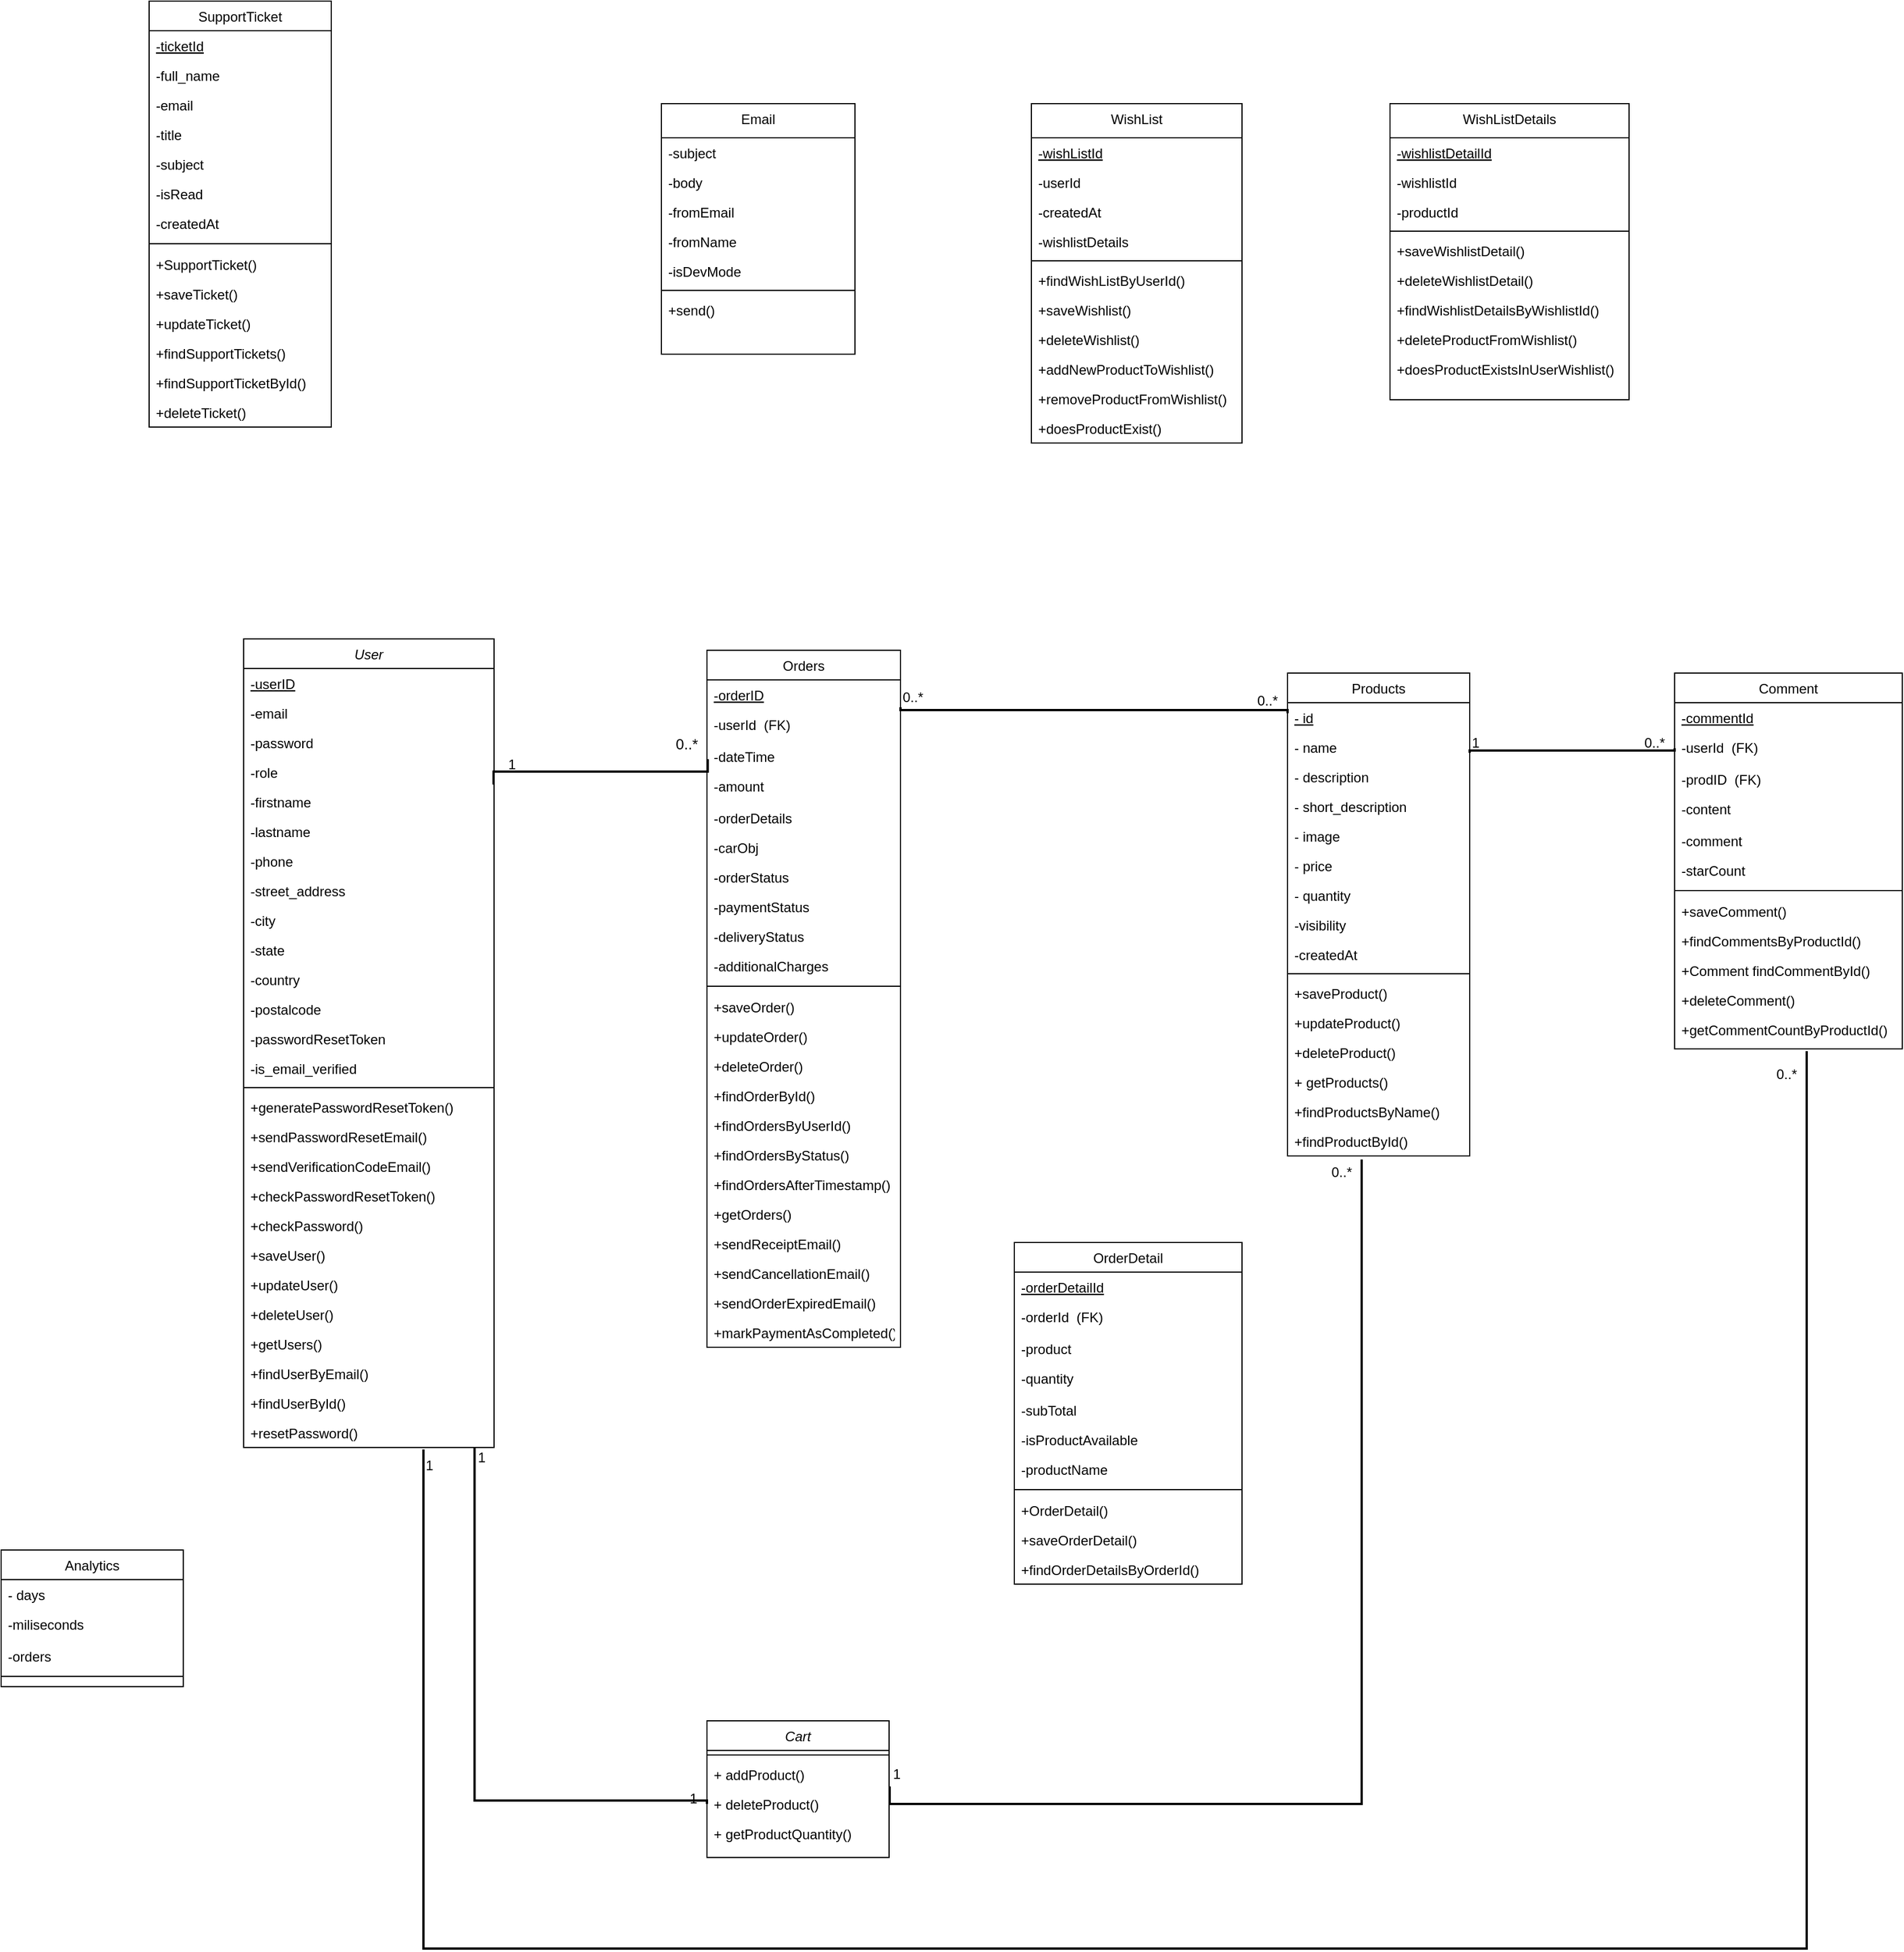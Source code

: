 <mxfile version="22.1.2" type="device">
  <diagram id="C5RBs43oDa-KdzZeNtuy" name="Page-1">
    <mxGraphModel dx="1397" dy="1994" grid="1" gridSize="10" guides="1" tooltips="1" connect="1" arrows="1" fold="1" page="1" pageScale="1" pageWidth="827" pageHeight="1169" math="0" shadow="0">
      <root>
        <mxCell id="WIyWlLk6GJQsqaUBKTNV-0" />
        <mxCell id="WIyWlLk6GJQsqaUBKTNV-1" parent="WIyWlLk6GJQsqaUBKTNV-0" />
        <mxCell id="zkfFHV4jXpPFQw0GAbJ--13" value="Email" style="swimlane;fontStyle=0;align=center;verticalAlign=top;childLayout=stackLayout;horizontal=1;startSize=30;horizontalStack=0;resizeParent=1;resizeLast=0;collapsible=1;marginBottom=0;rounded=0;shadow=0;strokeWidth=1;" parent="WIyWlLk6GJQsqaUBKTNV-1" vertex="1">
          <mxGeometry x="670" y="-430" width="170" height="220" as="geometry">
            <mxRectangle x="330" y="360" width="170" height="26" as="alternateBounds" />
          </mxGeometry>
        </mxCell>
        <mxCell id="aXXC_dDuj-1sAmfPROWl-3" value="-subject" style="text;align=left;verticalAlign=top;spacingLeft=4;spacingRight=4;overflow=hidden;rotatable=0;points=[[0,0.5],[1,0.5]];portConstraint=eastwest;" parent="zkfFHV4jXpPFQw0GAbJ--13" vertex="1">
          <mxGeometry y="30" width="170" height="26" as="geometry" />
        </mxCell>
        <mxCell id="aXXC_dDuj-1sAmfPROWl-5" value="-body" style="text;align=left;verticalAlign=top;spacingLeft=4;spacingRight=4;overflow=hidden;rotatable=0;points=[[0,0.5],[1,0.5]];portConstraint=eastwest;" parent="zkfFHV4jXpPFQw0GAbJ--13" vertex="1">
          <mxGeometry y="56" width="170" height="26" as="geometry" />
        </mxCell>
        <mxCell id="aXXC_dDuj-1sAmfPROWl-4" value="-fromEmail" style="text;align=left;verticalAlign=top;spacingLeft=4;spacingRight=4;overflow=hidden;rotatable=0;points=[[0,0.5],[1,0.5]];portConstraint=eastwest;" parent="zkfFHV4jXpPFQw0GAbJ--13" vertex="1">
          <mxGeometry y="82" width="170" height="26" as="geometry" />
        </mxCell>
        <mxCell id="aXXC_dDuj-1sAmfPROWl-7" value="-fromName" style="text;align=left;verticalAlign=top;spacingLeft=4;spacingRight=4;overflow=hidden;rotatable=0;points=[[0,0.5],[1,0.5]];portConstraint=eastwest;" parent="zkfFHV4jXpPFQw0GAbJ--13" vertex="1">
          <mxGeometry y="108" width="170" height="26" as="geometry" />
        </mxCell>
        <mxCell id="aXXC_dDuj-1sAmfPROWl-8" value="-isDevMode" style="text;align=left;verticalAlign=top;spacingLeft=4;spacingRight=4;overflow=hidden;rotatable=0;points=[[0,0.5],[1,0.5]];portConstraint=eastwest;" parent="zkfFHV4jXpPFQw0GAbJ--13" vertex="1">
          <mxGeometry y="134" width="170" height="26" as="geometry" />
        </mxCell>
        <mxCell id="lu3SVSV1UFHKxDDic-iY-1" value="" style="line;html=1;strokeWidth=1;align=left;verticalAlign=middle;spacingTop=-1;spacingLeft=3;spacingRight=3;rotatable=0;labelPosition=right;points=[];portConstraint=eastwest;" parent="zkfFHV4jXpPFQw0GAbJ--13" vertex="1">
          <mxGeometry y="160" width="170" height="8" as="geometry" />
        </mxCell>
        <mxCell id="9Lxkl-VWcfyd7k-hYLLQ-16" value="+send()" style="text;align=left;verticalAlign=top;spacingLeft=4;spacingRight=4;overflow=hidden;rotatable=0;points=[[0,0.5],[1,0.5]];portConstraint=eastwest;" parent="zkfFHV4jXpPFQw0GAbJ--13" vertex="1">
          <mxGeometry y="168" width="170" height="26" as="geometry" />
        </mxCell>
        <mxCell id="zkfFHV4jXpPFQw0GAbJ--17" value="Products" style="swimlane;fontStyle=0;align=center;verticalAlign=top;childLayout=stackLayout;horizontal=1;startSize=26;horizontalStack=0;resizeParent=1;resizeLast=0;collapsible=1;marginBottom=0;rounded=0;shadow=0;strokeWidth=1;" parent="WIyWlLk6GJQsqaUBKTNV-1" vertex="1">
          <mxGeometry x="1220" y="70" width="160" height="424" as="geometry">
            <mxRectangle x="550" y="140" width="160" height="26" as="alternateBounds" />
          </mxGeometry>
        </mxCell>
        <mxCell id="zkfFHV4jXpPFQw0GAbJ--18" value="- id" style="text;align=left;verticalAlign=top;spacingLeft=4;spacingRight=4;overflow=hidden;rotatable=0;points=[[0,0.5],[1,0.5]];portConstraint=eastwest;fontStyle=4" parent="zkfFHV4jXpPFQw0GAbJ--17" vertex="1">
          <mxGeometry y="26" width="160" height="26" as="geometry" />
        </mxCell>
        <mxCell id="zkfFHV4jXpPFQw0GAbJ--19" value="- name" style="text;align=left;verticalAlign=top;spacingLeft=4;spacingRight=4;overflow=hidden;rotatable=0;points=[[0,0.5],[1,0.5]];portConstraint=eastwest;rounded=0;shadow=0;html=0;" parent="zkfFHV4jXpPFQw0GAbJ--17" vertex="1">
          <mxGeometry y="52" width="160" height="26" as="geometry" />
        </mxCell>
        <mxCell id="zkfFHV4jXpPFQw0GAbJ--20" value="- description" style="text;align=left;verticalAlign=top;spacingLeft=4;spacingRight=4;overflow=hidden;rotatable=0;points=[[0,0.5],[1,0.5]];portConstraint=eastwest;rounded=0;shadow=0;html=0;" parent="zkfFHV4jXpPFQw0GAbJ--17" vertex="1">
          <mxGeometry y="78" width="160" height="26" as="geometry" />
        </mxCell>
        <mxCell id="zkfFHV4jXpPFQw0GAbJ--21" value="- short_description" style="text;align=left;verticalAlign=top;spacingLeft=4;spacingRight=4;overflow=hidden;rotatable=0;points=[[0,0.5],[1,0.5]];portConstraint=eastwest;rounded=0;shadow=0;html=0;" parent="zkfFHV4jXpPFQw0GAbJ--17" vertex="1">
          <mxGeometry y="104" width="160" height="26" as="geometry" />
        </mxCell>
        <mxCell id="cMd4Fkfd_KKdUHYaGz65-1" value="- image" style="text;align=left;verticalAlign=top;spacingLeft=4;spacingRight=4;overflow=hidden;rotatable=0;points=[[0,0.5],[1,0.5]];portConstraint=eastwest;rounded=0;shadow=0;html=0;" parent="zkfFHV4jXpPFQw0GAbJ--17" vertex="1">
          <mxGeometry y="130" width="160" height="26" as="geometry" />
        </mxCell>
        <mxCell id="cMd4Fkfd_KKdUHYaGz65-0" value="- price" style="text;align=left;verticalAlign=top;spacingLeft=4;spacingRight=4;overflow=hidden;rotatable=0;points=[[0,0.5],[1,0.5]];portConstraint=eastwest;rounded=0;shadow=0;html=0;" parent="zkfFHV4jXpPFQw0GAbJ--17" vertex="1">
          <mxGeometry y="156" width="160" height="26" as="geometry" />
        </mxCell>
        <mxCell id="cMd4Fkfd_KKdUHYaGz65-2" value="- quantity" style="text;align=left;verticalAlign=top;spacingLeft=4;spacingRight=4;overflow=hidden;rotatable=0;points=[[0,0.5],[1,0.5]];portConstraint=eastwest;rounded=0;shadow=0;html=0;" parent="zkfFHV4jXpPFQw0GAbJ--17" vertex="1">
          <mxGeometry y="182" width="160" height="26" as="geometry" />
        </mxCell>
        <mxCell id="zkfFHV4jXpPFQw0GAbJ--22" value="-visibility" style="text;align=left;verticalAlign=top;spacingLeft=4;spacingRight=4;overflow=hidden;rotatable=0;points=[[0,0.5],[1,0.5]];portConstraint=eastwest;rounded=0;shadow=0;html=0;" parent="zkfFHV4jXpPFQw0GAbJ--17" vertex="1">
          <mxGeometry y="208" width="160" height="26" as="geometry" />
        </mxCell>
        <mxCell id="cMd4Fkfd_KKdUHYaGz65-3" value="-createdAt" style="text;align=left;verticalAlign=top;spacingLeft=4;spacingRight=4;overflow=hidden;rotatable=0;points=[[0,0.5],[1,0.5]];portConstraint=eastwest;rounded=0;shadow=0;html=0;" parent="zkfFHV4jXpPFQw0GAbJ--17" vertex="1">
          <mxGeometry y="234" width="160" height="26" as="geometry" />
        </mxCell>
        <mxCell id="zkfFHV4jXpPFQw0GAbJ--23" value="" style="line;html=1;strokeWidth=1;align=left;verticalAlign=middle;spacingTop=-1;spacingLeft=3;spacingRight=3;rotatable=0;labelPosition=right;points=[];portConstraint=eastwest;" parent="zkfFHV4jXpPFQw0GAbJ--17" vertex="1">
          <mxGeometry y="260" width="160" height="8" as="geometry" />
        </mxCell>
        <mxCell id="zkfFHV4jXpPFQw0GAbJ--24" value="+saveProduct()" style="text;align=left;verticalAlign=top;spacingLeft=4;spacingRight=4;overflow=hidden;rotatable=0;points=[[0,0.5],[1,0.5]];portConstraint=eastwest;" parent="zkfFHV4jXpPFQw0GAbJ--17" vertex="1">
          <mxGeometry y="268" width="160" height="26" as="geometry" />
        </mxCell>
        <mxCell id="C4CzCBZsLkF1BzoVmLUq-37" value="+updateProduct()" style="text;align=left;verticalAlign=top;spacingLeft=4;spacingRight=4;overflow=hidden;rotatable=0;points=[[0,0.5],[1,0.5]];portConstraint=eastwest;" parent="zkfFHV4jXpPFQw0GAbJ--17" vertex="1">
          <mxGeometry y="294" width="160" height="26" as="geometry" />
        </mxCell>
        <mxCell id="zkfFHV4jXpPFQw0GAbJ--25" value="+deleteProduct()" style="text;align=left;verticalAlign=top;spacingLeft=4;spacingRight=4;overflow=hidden;rotatable=0;points=[[0,0.5],[1,0.5]];portConstraint=eastwest;" parent="zkfFHV4jXpPFQw0GAbJ--17" vertex="1">
          <mxGeometry y="320" width="160" height="26" as="geometry" />
        </mxCell>
        <mxCell id="U3LeWLA0iRUQ3Kjke8wE-8" value="+ getProducts()" style="text;align=left;verticalAlign=top;spacingLeft=4;spacingRight=4;overflow=hidden;rotatable=0;points=[[0,0.5],[1,0.5]];portConstraint=eastwest;" parent="zkfFHV4jXpPFQw0GAbJ--17" vertex="1">
          <mxGeometry y="346" width="160" height="26" as="geometry" />
        </mxCell>
        <mxCell id="_I9mO4qrlt513bpgwBAT-0" value="+findProductsByName()" style="text;align=left;verticalAlign=top;spacingLeft=4;spacingRight=4;overflow=hidden;rotatable=0;points=[[0,0.5],[1,0.5]];portConstraint=eastwest;" parent="zkfFHV4jXpPFQw0GAbJ--17" vertex="1">
          <mxGeometry y="372" width="160" height="26" as="geometry" />
        </mxCell>
        <mxCell id="_I9mO4qrlt513bpgwBAT-1" value="+findProductById()" style="text;align=left;verticalAlign=top;spacingLeft=4;spacingRight=4;overflow=hidden;rotatable=0;points=[[0,0.5],[1,0.5]];portConstraint=eastwest;" parent="zkfFHV4jXpPFQw0GAbJ--17" vertex="1">
          <mxGeometry y="398" width="160" height="26" as="geometry" />
        </mxCell>
        <mxCell id="zkfFHV4jXpPFQw0GAbJ--6" value="Orders" style="swimlane;fontStyle=0;align=center;verticalAlign=top;childLayout=stackLayout;horizontal=1;startSize=26;horizontalStack=0;resizeParent=1;resizeLast=0;collapsible=1;marginBottom=0;rounded=0;shadow=0;strokeWidth=1;" parent="WIyWlLk6GJQsqaUBKTNV-1" vertex="1">
          <mxGeometry x="710" y="50" width="170" height="612" as="geometry">
            <mxRectangle x="130" y="380" width="160" height="26" as="alternateBounds" />
          </mxGeometry>
        </mxCell>
        <mxCell id="zkfFHV4jXpPFQw0GAbJ--7" value="-orderID" style="text;align=left;verticalAlign=top;spacingLeft=4;spacingRight=4;overflow=hidden;rotatable=0;points=[[0,0.5],[1,0.5]];portConstraint=eastwest;fontStyle=4" parent="zkfFHV4jXpPFQw0GAbJ--6" vertex="1">
          <mxGeometry y="26" width="170" height="26" as="geometry" />
        </mxCell>
        <mxCell id="C4CzCBZsLkF1BzoVmLUq-9" value="-userId  (FK)" style="text;align=left;verticalAlign=top;spacingLeft=4;spacingRight=4;overflow=hidden;rotatable=0;points=[[0,0.5],[1,0.5]];portConstraint=eastwest;rounded=0;shadow=0;html=0;" parent="zkfFHV4jXpPFQw0GAbJ--6" vertex="1">
          <mxGeometry y="52" width="170" height="28" as="geometry" />
        </mxCell>
        <mxCell id="C4CzCBZsLkF1BzoVmLUq-13" value="-dateTime " style="text;align=left;verticalAlign=top;spacingLeft=4;spacingRight=4;overflow=hidden;rotatable=0;points=[[0,0.5],[1,0.5]];portConstraint=eastwest;" parent="zkfFHV4jXpPFQw0GAbJ--6" vertex="1">
          <mxGeometry y="80" width="170" height="26" as="geometry" />
        </mxCell>
        <mxCell id="zkfFHV4jXpPFQw0GAbJ--8" value="-amount" style="text;align=left;verticalAlign=top;spacingLeft=4;spacingRight=4;overflow=hidden;rotatable=0;points=[[0,0.5],[1,0.5]];portConstraint=eastwest;rounded=0;shadow=0;html=0;" parent="zkfFHV4jXpPFQw0GAbJ--6" vertex="1">
          <mxGeometry y="106" width="170" height="28" as="geometry" />
        </mxCell>
        <mxCell id="C4CzCBZsLkF1BzoVmLUq-2" value="-orderDetails" style="text;align=left;verticalAlign=top;spacingLeft=4;spacingRight=4;overflow=hidden;rotatable=0;points=[[0,0.5],[1,0.5]];portConstraint=eastwest;rounded=0;shadow=0;html=0;" parent="zkfFHV4jXpPFQw0GAbJ--6" vertex="1">
          <mxGeometry y="134" width="170" height="26" as="geometry" />
        </mxCell>
        <mxCell id="LFpLuKlEPM0hmXVWO0e1-0" value="-carObj" style="text;align=left;verticalAlign=top;spacingLeft=4;spacingRight=4;overflow=hidden;rotatable=0;points=[[0,0.5],[1,0.5]];portConstraint=eastwest;rounded=0;shadow=0;html=0;" parent="zkfFHV4jXpPFQw0GAbJ--6" vertex="1">
          <mxGeometry y="160" width="170" height="26" as="geometry" />
        </mxCell>
        <mxCell id="LFpLuKlEPM0hmXVWO0e1-2" value="-orderStatus" style="text;align=left;verticalAlign=top;spacingLeft=4;spacingRight=4;overflow=hidden;rotatable=0;points=[[0,0.5],[1,0.5]];portConstraint=eastwest;rounded=0;shadow=0;html=0;" parent="zkfFHV4jXpPFQw0GAbJ--6" vertex="1">
          <mxGeometry y="186" width="170" height="26" as="geometry" />
        </mxCell>
        <mxCell id="LFpLuKlEPM0hmXVWO0e1-3" value="-paymentStatus" style="text;align=left;verticalAlign=top;spacingLeft=4;spacingRight=4;overflow=hidden;rotatable=0;points=[[0,0.5],[1,0.5]];portConstraint=eastwest;rounded=0;shadow=0;html=0;" parent="zkfFHV4jXpPFQw0GAbJ--6" vertex="1">
          <mxGeometry y="212" width="170" height="26" as="geometry" />
        </mxCell>
        <mxCell id="LFpLuKlEPM0hmXVWO0e1-4" value="-deliveryStatus" style="text;align=left;verticalAlign=top;spacingLeft=4;spacingRight=4;overflow=hidden;rotatable=0;points=[[0,0.5],[1,0.5]];portConstraint=eastwest;rounded=0;shadow=0;html=0;" parent="zkfFHV4jXpPFQw0GAbJ--6" vertex="1">
          <mxGeometry y="238" width="170" height="26" as="geometry" />
        </mxCell>
        <mxCell id="LFpLuKlEPM0hmXVWO0e1-5" value="-additionalCharges" style="text;align=left;verticalAlign=top;spacingLeft=4;spacingRight=4;overflow=hidden;rotatable=0;points=[[0,0.5],[1,0.5]];portConstraint=eastwest;rounded=0;shadow=0;html=0;" parent="zkfFHV4jXpPFQw0GAbJ--6" vertex="1">
          <mxGeometry y="264" width="170" height="26" as="geometry" />
        </mxCell>
        <mxCell id="zkfFHV4jXpPFQw0GAbJ--9" value="" style="line;html=1;strokeWidth=1;align=left;verticalAlign=middle;spacingTop=-1;spacingLeft=3;spacingRight=3;rotatable=0;labelPosition=right;points=[];portConstraint=eastwest;" parent="zkfFHV4jXpPFQw0GAbJ--6" vertex="1">
          <mxGeometry y="290" width="170" height="10" as="geometry" />
        </mxCell>
        <mxCell id="C4CzCBZsLkF1BzoVmLUq-14" value="+saveOrder()" style="text;align=left;verticalAlign=top;spacingLeft=4;spacingRight=4;overflow=hidden;rotatable=0;points=[[0,0.5],[1,0.5]];portConstraint=eastwest;" parent="zkfFHV4jXpPFQw0GAbJ--6" vertex="1">
          <mxGeometry y="300" width="170" height="26" as="geometry" />
        </mxCell>
        <mxCell id="LFpLuKlEPM0hmXVWO0e1-6" value="+updateOrder()" style="text;align=left;verticalAlign=top;spacingLeft=4;spacingRight=4;overflow=hidden;rotatable=0;points=[[0,0.5],[1,0.5]];portConstraint=eastwest;" parent="zkfFHV4jXpPFQw0GAbJ--6" vertex="1">
          <mxGeometry y="326" width="170" height="26" as="geometry" />
        </mxCell>
        <mxCell id="C4CzCBZsLkF1BzoVmLUq-15" value="+deleteOrder()" style="text;align=left;verticalAlign=top;spacingLeft=4;spacingRight=4;overflow=hidden;rotatable=0;points=[[0,0.5],[1,0.5]];portConstraint=eastwest;" parent="zkfFHV4jXpPFQw0GAbJ--6" vertex="1">
          <mxGeometry y="352" width="170" height="26" as="geometry" />
        </mxCell>
        <mxCell id="LFpLuKlEPM0hmXVWO0e1-7" value="+findOrderById()" style="text;align=left;verticalAlign=top;spacingLeft=4;spacingRight=4;overflow=hidden;rotatable=0;points=[[0,0.5],[1,0.5]];portConstraint=eastwest;" parent="zkfFHV4jXpPFQw0GAbJ--6" vertex="1">
          <mxGeometry y="378" width="170" height="26" as="geometry" />
        </mxCell>
        <mxCell id="LFpLuKlEPM0hmXVWO0e1-8" value="+findOrdersByUserId()" style="text;align=left;verticalAlign=top;spacingLeft=4;spacingRight=4;overflow=hidden;rotatable=0;points=[[0,0.5],[1,0.5]];portConstraint=eastwest;" parent="zkfFHV4jXpPFQw0GAbJ--6" vertex="1">
          <mxGeometry y="404" width="170" height="26" as="geometry" />
        </mxCell>
        <mxCell id="LFpLuKlEPM0hmXVWO0e1-9" value="+findOrdersByStatus()" style="text;align=left;verticalAlign=top;spacingLeft=4;spacingRight=4;overflow=hidden;rotatable=0;points=[[0,0.5],[1,0.5]];portConstraint=eastwest;" parent="zkfFHV4jXpPFQw0GAbJ--6" vertex="1">
          <mxGeometry y="430" width="170" height="26" as="geometry" />
        </mxCell>
        <mxCell id="LFpLuKlEPM0hmXVWO0e1-10" value="+findOrdersAfterTimestamp()" style="text;align=left;verticalAlign=top;spacingLeft=4;spacingRight=4;overflow=hidden;rotatable=0;points=[[0,0.5],[1,0.5]];portConstraint=eastwest;" parent="zkfFHV4jXpPFQw0GAbJ--6" vertex="1">
          <mxGeometry y="456" width="170" height="26" as="geometry" />
        </mxCell>
        <mxCell id="LFpLuKlEPM0hmXVWO0e1-11" value="+getOrders()" style="text;align=left;verticalAlign=top;spacingLeft=4;spacingRight=4;overflow=hidden;rotatable=0;points=[[0,0.5],[1,0.5]];portConstraint=eastwest;" parent="zkfFHV4jXpPFQw0GAbJ--6" vertex="1">
          <mxGeometry y="482" width="170" height="26" as="geometry" />
        </mxCell>
        <mxCell id="LFpLuKlEPM0hmXVWO0e1-12" value="+sendReceiptEmail()" style="text;align=left;verticalAlign=top;spacingLeft=4;spacingRight=4;overflow=hidden;rotatable=0;points=[[0,0.5],[1,0.5]];portConstraint=eastwest;" parent="zkfFHV4jXpPFQw0GAbJ--6" vertex="1">
          <mxGeometry y="508" width="170" height="26" as="geometry" />
        </mxCell>
        <mxCell id="RNl8OrJYDZaWTAgb0jiC-1" value="+sendCancellationEmail()" style="text;align=left;verticalAlign=top;spacingLeft=4;spacingRight=4;overflow=hidden;rotatable=0;points=[[0,0.5],[1,0.5]];portConstraint=eastwest;" vertex="1" parent="zkfFHV4jXpPFQw0GAbJ--6">
          <mxGeometry y="534" width="170" height="26" as="geometry" />
        </mxCell>
        <mxCell id="LFpLuKlEPM0hmXVWO0e1-13" value="+sendOrderExpiredEmail()" style="text;align=left;verticalAlign=top;spacingLeft=4;spacingRight=4;overflow=hidden;rotatable=0;points=[[0,0.5],[1,0.5]];portConstraint=eastwest;" parent="zkfFHV4jXpPFQw0GAbJ--6" vertex="1">
          <mxGeometry y="560" width="170" height="26" as="geometry" />
        </mxCell>
        <mxCell id="RNl8OrJYDZaWTAgb0jiC-2" value="+markPaymentAsCompleted()" style="text;align=left;verticalAlign=top;spacingLeft=4;spacingRight=4;overflow=hidden;rotatable=0;points=[[0,0.5],[1,0.5]];portConstraint=eastwest;" vertex="1" parent="zkfFHV4jXpPFQw0GAbJ--6">
          <mxGeometry y="586" width="170" height="26" as="geometry" />
        </mxCell>
        <mxCell id="zkfFHV4jXpPFQw0GAbJ--0" value="User" style="swimlane;fontStyle=2;align=center;verticalAlign=top;childLayout=stackLayout;horizontal=1;startSize=26;horizontalStack=0;resizeParent=1;resizeLast=0;collapsible=1;marginBottom=0;rounded=0;shadow=0;strokeWidth=1;" parent="WIyWlLk6GJQsqaUBKTNV-1" vertex="1">
          <mxGeometry x="303" y="40" width="220" height="710" as="geometry">
            <mxRectangle x="230" y="140" width="160" height="26" as="alternateBounds" />
          </mxGeometry>
        </mxCell>
        <mxCell id="zkfFHV4jXpPFQw0GAbJ--2" value="-userID" style="text;align=left;verticalAlign=top;spacingLeft=4;spacingRight=4;overflow=hidden;rotatable=0;points=[[0,0.5],[1,0.5]];portConstraint=eastwest;rounded=0;shadow=0;html=0;fontStyle=4" parent="zkfFHV4jXpPFQw0GAbJ--0" vertex="1">
          <mxGeometry y="26" width="220" height="26" as="geometry" />
        </mxCell>
        <mxCell id="zkfFHV4jXpPFQw0GAbJ--1" value="-email" style="text;align=left;verticalAlign=top;spacingLeft=4;spacingRight=4;overflow=hidden;rotatable=0;points=[[0,0.5],[1,0.5]];portConstraint=eastwest;" parent="zkfFHV4jXpPFQw0GAbJ--0" vertex="1">
          <mxGeometry y="52" width="220" height="26" as="geometry" />
        </mxCell>
        <mxCell id="zkfFHV4jXpPFQw0GAbJ--3" value="-password" style="text;align=left;verticalAlign=top;spacingLeft=4;spacingRight=4;overflow=hidden;rotatable=0;points=[[0,0.5],[1,0.5]];portConstraint=eastwest;rounded=0;shadow=0;html=0;" parent="zkfFHV4jXpPFQw0GAbJ--0" vertex="1">
          <mxGeometry y="78" width="220" height="26" as="geometry" />
        </mxCell>
        <mxCell id="9Lxkl-VWcfyd7k-hYLLQ-0" value="-role" style="text;align=left;verticalAlign=top;spacingLeft=4;spacingRight=4;overflow=hidden;rotatable=0;points=[[0,0.5],[1,0.5]];portConstraint=eastwest;rounded=0;shadow=0;html=0;" parent="zkfFHV4jXpPFQw0GAbJ--0" vertex="1">
          <mxGeometry y="104" width="220" height="26" as="geometry" />
        </mxCell>
        <mxCell id="9Lxkl-VWcfyd7k-hYLLQ-2" value="-firstname" style="text;align=left;verticalAlign=top;spacingLeft=4;spacingRight=4;overflow=hidden;rotatable=0;points=[[0,0.5],[1,0.5]];portConstraint=eastwest;rounded=0;shadow=0;html=0;" parent="zkfFHV4jXpPFQw0GAbJ--0" vertex="1">
          <mxGeometry y="130" width="220" height="26" as="geometry" />
        </mxCell>
        <mxCell id="vKBr1x7ecKSkoRlNdo0z-0" value="-lastname" style="text;align=left;verticalAlign=top;spacingLeft=4;spacingRight=4;overflow=hidden;rotatable=0;points=[[0,0.5],[1,0.5]];portConstraint=eastwest;rounded=0;shadow=0;html=0;" parent="zkfFHV4jXpPFQw0GAbJ--0" vertex="1">
          <mxGeometry y="156" width="220" height="26" as="geometry" />
        </mxCell>
        <mxCell id="EGMATW-2ExA-E6qqUI6X-0" value="-phone" style="text;align=left;verticalAlign=top;spacingLeft=4;spacingRight=4;overflow=hidden;rotatable=0;points=[[0,0.5],[1,0.5]];portConstraint=eastwest;rounded=0;shadow=0;html=0;" parent="zkfFHV4jXpPFQw0GAbJ--0" vertex="1">
          <mxGeometry y="182" width="220" height="26" as="geometry" />
        </mxCell>
        <mxCell id="EGMATW-2ExA-E6qqUI6X-1" value="-street_address" style="text;align=left;verticalAlign=top;spacingLeft=4;spacingRight=4;overflow=hidden;rotatable=0;points=[[0,0.5],[1,0.5]];portConstraint=eastwest;rounded=0;shadow=0;html=0;" parent="zkfFHV4jXpPFQw0GAbJ--0" vertex="1">
          <mxGeometry y="208" width="220" height="26" as="geometry" />
        </mxCell>
        <mxCell id="EGMATW-2ExA-E6qqUI6X-6" value="-city" style="text;align=left;verticalAlign=top;spacingLeft=4;spacingRight=4;overflow=hidden;rotatable=0;points=[[0,0.5],[1,0.5]];portConstraint=eastwest;rounded=0;shadow=0;html=0;" parent="zkfFHV4jXpPFQw0GAbJ--0" vertex="1">
          <mxGeometry y="234" width="220" height="26" as="geometry" />
        </mxCell>
        <mxCell id="EGMATW-2ExA-E6qqUI6X-3" value="-state" style="text;align=left;verticalAlign=top;spacingLeft=4;spacingRight=4;overflow=hidden;rotatable=0;points=[[0,0.5],[1,0.5]];portConstraint=eastwest;rounded=0;shadow=0;html=0;" parent="zkfFHV4jXpPFQw0GAbJ--0" vertex="1">
          <mxGeometry y="260" width="220" height="26" as="geometry" />
        </mxCell>
        <mxCell id="EGMATW-2ExA-E6qqUI6X-2" value="-country" style="text;align=left;verticalAlign=top;spacingLeft=4;spacingRight=4;overflow=hidden;rotatable=0;points=[[0,0.5],[1,0.5]];portConstraint=eastwest;rounded=0;shadow=0;html=0;" parent="zkfFHV4jXpPFQw0GAbJ--0" vertex="1">
          <mxGeometry y="286" width="220" height="26" as="geometry" />
        </mxCell>
        <mxCell id="EGMATW-2ExA-E6qqUI6X-5" value="-postalcode" style="text;align=left;verticalAlign=top;spacingLeft=4;spacingRight=4;overflow=hidden;rotatable=0;points=[[0,0.5],[1,0.5]];portConstraint=eastwest;rounded=0;shadow=0;html=0;" parent="zkfFHV4jXpPFQw0GAbJ--0" vertex="1">
          <mxGeometry y="312" width="220" height="26" as="geometry" />
        </mxCell>
        <mxCell id="EGMATW-2ExA-E6qqUI6X-4" value="-passwordResetToken" style="text;align=left;verticalAlign=top;spacingLeft=4;spacingRight=4;overflow=hidden;rotatable=0;points=[[0,0.5],[1,0.5]];portConstraint=eastwest;rounded=0;shadow=0;html=0;" parent="zkfFHV4jXpPFQw0GAbJ--0" vertex="1">
          <mxGeometry y="338" width="220" height="26" as="geometry" />
        </mxCell>
        <mxCell id="EGMATW-2ExA-E6qqUI6X-7" value="-is_email_verified" style="text;align=left;verticalAlign=top;spacingLeft=4;spacingRight=4;overflow=hidden;rotatable=0;points=[[0,0.5],[1,0.5]];portConstraint=eastwest;rounded=0;shadow=0;html=0;" parent="zkfFHV4jXpPFQw0GAbJ--0" vertex="1">
          <mxGeometry y="364" width="220" height="26" as="geometry" />
        </mxCell>
        <mxCell id="zkfFHV4jXpPFQw0GAbJ--4" value="" style="line;html=1;strokeWidth=1;align=left;verticalAlign=middle;spacingTop=-1;spacingLeft=3;spacingRight=3;rotatable=0;labelPosition=right;points=[];portConstraint=eastwest;" parent="zkfFHV4jXpPFQw0GAbJ--0" vertex="1">
          <mxGeometry y="390" width="220" height="8" as="geometry" />
        </mxCell>
        <mxCell id="9Lxkl-VWcfyd7k-hYLLQ-4" value="+generatePasswordResetToken()" style="text;align=left;verticalAlign=top;spacingLeft=4;spacingRight=4;overflow=hidden;rotatable=0;points=[[0,0.5],[1,0.5]];portConstraint=eastwest;rounded=0;shadow=0;html=0;" parent="zkfFHV4jXpPFQw0GAbJ--0" vertex="1">
          <mxGeometry y="398" width="220" height="26" as="geometry" />
        </mxCell>
        <mxCell id="9Lxkl-VWcfyd7k-hYLLQ-1" value="+sendPasswordResetEmail()" style="text;align=left;verticalAlign=top;spacingLeft=4;spacingRight=4;overflow=hidden;rotatable=0;points=[[0,0.5],[1,0.5]];portConstraint=eastwest;rounded=0;shadow=0;html=0;" parent="zkfFHV4jXpPFQw0GAbJ--0" vertex="1">
          <mxGeometry y="424" width="220" height="26" as="geometry" />
        </mxCell>
        <mxCell id="9Lxkl-VWcfyd7k-hYLLQ-5" value="+sendVerificationCodeEmail()" style="text;align=left;verticalAlign=top;spacingLeft=4;spacingRight=4;overflow=hidden;rotatable=0;points=[[0,0.5],[1,0.5]];portConstraint=eastwest;rounded=0;shadow=0;html=0;" parent="zkfFHV4jXpPFQw0GAbJ--0" vertex="1">
          <mxGeometry y="450" width="220" height="26" as="geometry" />
        </mxCell>
        <mxCell id="9Lxkl-VWcfyd7k-hYLLQ-6" value="+checkPasswordResetToken()" style="text;align=left;verticalAlign=top;spacingLeft=4;spacingRight=4;overflow=hidden;rotatable=0;points=[[0,0.5],[1,0.5]];portConstraint=eastwest;rounded=0;shadow=0;html=0;" parent="zkfFHV4jXpPFQw0GAbJ--0" vertex="1">
          <mxGeometry y="476" width="220" height="26" as="geometry" />
        </mxCell>
        <mxCell id="9Lxkl-VWcfyd7k-hYLLQ-7" value="+checkPassword()" style="text;align=left;verticalAlign=top;spacingLeft=4;spacingRight=4;overflow=hidden;rotatable=0;points=[[0,0.5],[1,0.5]];portConstraint=eastwest;rounded=0;shadow=0;html=0;" parent="zkfFHV4jXpPFQw0GAbJ--0" vertex="1">
          <mxGeometry y="502" width="220" height="26" as="geometry" />
        </mxCell>
        <mxCell id="XEsKbkmWD8FNCJjtJt8H-0" value="+saveUser()" style="text;align=left;verticalAlign=top;spacingLeft=4;spacingRight=4;overflow=hidden;rotatable=0;points=[[0,0.5],[1,0.5]];portConstraint=eastwest;rounded=0;shadow=0;html=0;" parent="zkfFHV4jXpPFQw0GAbJ--0" vertex="1">
          <mxGeometry y="528" width="220" height="26" as="geometry" />
        </mxCell>
        <mxCell id="XEsKbkmWD8FNCJjtJt8H-3" value="+updateUser()" style="text;align=left;verticalAlign=top;spacingLeft=4;spacingRight=4;overflow=hidden;rotatable=0;points=[[0,0.5],[1,0.5]];portConstraint=eastwest;rounded=0;shadow=0;html=0;" parent="zkfFHV4jXpPFQw0GAbJ--0" vertex="1">
          <mxGeometry y="554" width="220" height="26" as="geometry" />
        </mxCell>
        <mxCell id="XEsKbkmWD8FNCJjtJt8H-4" value="+deleteUser()" style="text;align=left;verticalAlign=top;spacingLeft=4;spacingRight=4;overflow=hidden;rotatable=0;points=[[0,0.5],[1,0.5]];portConstraint=eastwest;rounded=0;shadow=0;html=0;" parent="zkfFHV4jXpPFQw0GAbJ--0" vertex="1">
          <mxGeometry y="580" width="220" height="26" as="geometry" />
        </mxCell>
        <mxCell id="XEsKbkmWD8FNCJjtJt8H-5" value="+getUsers()" style="text;align=left;verticalAlign=top;spacingLeft=4;spacingRight=4;overflow=hidden;rotatable=0;points=[[0,0.5],[1,0.5]];portConstraint=eastwest;rounded=0;shadow=0;html=0;" parent="zkfFHV4jXpPFQw0GAbJ--0" vertex="1">
          <mxGeometry y="606" width="220" height="26" as="geometry" />
        </mxCell>
        <mxCell id="XEsKbkmWD8FNCJjtJt8H-6" value="+findUserByEmail()" style="text;align=left;verticalAlign=top;spacingLeft=4;spacingRight=4;overflow=hidden;rotatable=0;points=[[0,0.5],[1,0.5]];portConstraint=eastwest;rounded=0;shadow=0;html=0;" parent="zkfFHV4jXpPFQw0GAbJ--0" vertex="1">
          <mxGeometry y="632" width="220" height="26" as="geometry" />
        </mxCell>
        <mxCell id="XEsKbkmWD8FNCJjtJt8H-7" value="+findUserById()" style="text;align=left;verticalAlign=top;spacingLeft=4;spacingRight=4;overflow=hidden;rotatable=0;points=[[0,0.5],[1,0.5]];portConstraint=eastwest;rounded=0;shadow=0;html=0;" parent="zkfFHV4jXpPFQw0GAbJ--0" vertex="1">
          <mxGeometry y="658" width="220" height="26" as="geometry" />
        </mxCell>
        <mxCell id="XEsKbkmWD8FNCJjtJt8H-8" value="+resetPassword()" style="text;align=left;verticalAlign=top;spacingLeft=4;spacingRight=4;overflow=hidden;rotatable=0;points=[[0,0.5],[1,0.5]];portConstraint=eastwest;rounded=0;shadow=0;html=0;" parent="zkfFHV4jXpPFQw0GAbJ--0" vertex="1">
          <mxGeometry y="684" width="220" height="26" as="geometry" />
        </mxCell>
        <mxCell id="C4CzCBZsLkF1BzoVmLUq-3" value="Cart" style="swimlane;fontStyle=2;align=center;verticalAlign=top;childLayout=stackLayout;horizontal=1;startSize=26;horizontalStack=0;resizeParent=1;resizeLast=0;collapsible=1;marginBottom=0;rounded=0;shadow=0;strokeWidth=1;" parent="WIyWlLk6GJQsqaUBKTNV-1" vertex="1">
          <mxGeometry x="710" y="990" width="160" height="120" as="geometry">
            <mxRectangle x="590" y="570" width="160" height="26" as="alternateBounds" />
          </mxGeometry>
        </mxCell>
        <mxCell id="C4CzCBZsLkF1BzoVmLUq-10" value="" style="line;html=1;strokeWidth=1;align=left;verticalAlign=middle;spacingTop=-1;spacingLeft=3;spacingRight=3;rotatable=0;labelPosition=right;points=[];portConstraint=eastwest;" parent="C4CzCBZsLkF1BzoVmLUq-3" vertex="1">
          <mxGeometry y="26" width="160" height="8" as="geometry" />
        </mxCell>
        <mxCell id="U3LeWLA0iRUQ3Kjke8wE-12" value="+ addProduct()" style="text;align=left;verticalAlign=top;spacingLeft=4;spacingRight=4;overflow=hidden;rotatable=0;points=[[0,0.5],[1,0.5]];portConstraint=eastwest;" parent="C4CzCBZsLkF1BzoVmLUq-3" vertex="1">
          <mxGeometry y="34" width="160" height="26" as="geometry" />
        </mxCell>
        <mxCell id="U3LeWLA0iRUQ3Kjke8wE-13" value="+ deleteProduct()" style="text;align=left;verticalAlign=top;spacingLeft=4;spacingRight=4;overflow=hidden;rotatable=0;points=[[0,0.5],[1,0.5]];portConstraint=eastwest;" parent="C4CzCBZsLkF1BzoVmLUq-3" vertex="1">
          <mxGeometry y="60" width="160" height="26" as="geometry" />
        </mxCell>
        <mxCell id="U3LeWLA0iRUQ3Kjke8wE-14" value="+ getProductQuantity()" style="text;align=left;verticalAlign=top;spacingLeft=4;spacingRight=4;overflow=hidden;rotatable=0;points=[[0,0.5],[1,0.5]];portConstraint=eastwest;" parent="C4CzCBZsLkF1BzoVmLUq-3" vertex="1">
          <mxGeometry y="86" width="160" height="26" as="geometry" />
        </mxCell>
        <mxCell id="C4CzCBZsLkF1BzoVmLUq-16" value="Comment" style="swimlane;fontStyle=0;align=center;verticalAlign=top;childLayout=stackLayout;horizontal=1;startSize=26;horizontalStack=0;resizeParent=1;resizeLast=0;collapsible=1;marginBottom=0;rounded=0;shadow=0;strokeWidth=1;" parent="WIyWlLk6GJQsqaUBKTNV-1" vertex="1">
          <mxGeometry x="1560" y="70" width="200" height="330" as="geometry">
            <mxRectangle x="130" y="380" width="160" height="26" as="alternateBounds" />
          </mxGeometry>
        </mxCell>
        <mxCell id="C4CzCBZsLkF1BzoVmLUq-17" value="-commentId" style="text;align=left;verticalAlign=top;spacingLeft=4;spacingRight=4;overflow=hidden;rotatable=0;points=[[0,0.5],[1,0.5]];portConstraint=eastwest;strokeColor=none;fontStyle=4" parent="C4CzCBZsLkF1BzoVmLUq-16" vertex="1">
          <mxGeometry y="26" width="200" height="26" as="geometry" />
        </mxCell>
        <mxCell id="C4CzCBZsLkF1BzoVmLUq-18" value="-userId  (FK)" style="text;align=left;verticalAlign=top;spacingLeft=4;spacingRight=4;overflow=hidden;rotatable=0;points=[[0,0.5],[1,0.5]];portConstraint=eastwest;rounded=0;shadow=0;html=0;" parent="C4CzCBZsLkF1BzoVmLUq-16" vertex="1">
          <mxGeometry y="52" width="200" height="28" as="geometry" />
        </mxCell>
        <mxCell id="C4CzCBZsLkF1BzoVmLUq-19" value="-prodID  (FK)" style="text;align=left;verticalAlign=top;spacingLeft=4;spacingRight=4;overflow=hidden;rotatable=0;points=[[0,0.5],[1,0.5]];portConstraint=eastwest;" parent="C4CzCBZsLkF1BzoVmLUq-16" vertex="1">
          <mxGeometry y="80" width="200" height="26" as="geometry" />
        </mxCell>
        <mxCell id="C4CzCBZsLkF1BzoVmLUq-20" value="-content" style="text;align=left;verticalAlign=top;spacingLeft=4;spacingRight=4;overflow=hidden;rotatable=0;points=[[0,0.5],[1,0.5]];portConstraint=eastwest;rounded=0;shadow=0;html=0;" parent="C4CzCBZsLkF1BzoVmLUq-16" vertex="1">
          <mxGeometry y="106" width="200" height="28" as="geometry" />
        </mxCell>
        <mxCell id="C4CzCBZsLkF1BzoVmLUq-21" value="-comment" style="text;align=left;verticalAlign=top;spacingLeft=4;spacingRight=4;overflow=hidden;rotatable=0;points=[[0,0.5],[1,0.5]];portConstraint=eastwest;rounded=0;shadow=0;html=0;" parent="C4CzCBZsLkF1BzoVmLUq-16" vertex="1">
          <mxGeometry y="134" width="200" height="26" as="geometry" />
        </mxCell>
        <mxCell id="C4CzCBZsLkF1BzoVmLUq-25" value="-starCount&#xa;" style="text;align=left;verticalAlign=top;spacingLeft=4;spacingRight=4;overflow=hidden;rotatable=0;points=[[0,0.5],[1,0.5]];portConstraint=eastwest;rounded=0;shadow=0;html=0;" parent="C4CzCBZsLkF1BzoVmLUq-16" vertex="1">
          <mxGeometry y="160" width="200" height="26" as="geometry" />
        </mxCell>
        <mxCell id="C4CzCBZsLkF1BzoVmLUq-22" value="" style="line;html=1;strokeWidth=1;align=left;verticalAlign=middle;spacingTop=-1;spacingLeft=3;spacingRight=3;rotatable=0;labelPosition=right;points=[];portConstraint=eastwest;" parent="C4CzCBZsLkF1BzoVmLUq-16" vertex="1">
          <mxGeometry y="186" width="200" height="10" as="geometry" />
        </mxCell>
        <mxCell id="C4CzCBZsLkF1BzoVmLUq-23" value="+saveComment()" style="text;align=left;verticalAlign=top;spacingLeft=4;spacingRight=4;overflow=hidden;rotatable=0;points=[[0,0.5],[1,0.5]];portConstraint=eastwest;" parent="C4CzCBZsLkF1BzoVmLUq-16" vertex="1">
          <mxGeometry y="196" width="200" height="26" as="geometry" />
        </mxCell>
        <mxCell id="1RMY-hzSBkDvEN2cIEq8-0" value="+findCommentsByProductId()" style="text;align=left;verticalAlign=top;spacingLeft=4;spacingRight=4;overflow=hidden;rotatable=0;points=[[0,0.5],[1,0.5]];portConstraint=eastwest;" parent="C4CzCBZsLkF1BzoVmLUq-16" vertex="1">
          <mxGeometry y="222" width="200" height="26" as="geometry" />
        </mxCell>
        <mxCell id="1RMY-hzSBkDvEN2cIEq8-1" value="+Comment findCommentById()" style="text;align=left;verticalAlign=top;spacingLeft=4;spacingRight=4;overflow=hidden;rotatable=0;points=[[0,0.5],[1,0.5]];portConstraint=eastwest;" parent="C4CzCBZsLkF1BzoVmLUq-16" vertex="1">
          <mxGeometry y="248" width="200" height="26" as="geometry" />
        </mxCell>
        <mxCell id="1RMY-hzSBkDvEN2cIEq8-2" value="+deleteComment()" style="text;align=left;verticalAlign=top;spacingLeft=4;spacingRight=4;overflow=hidden;rotatable=0;points=[[0,0.5],[1,0.5]];portConstraint=eastwest;" parent="C4CzCBZsLkF1BzoVmLUq-16" vertex="1">
          <mxGeometry y="274" width="200" height="26" as="geometry" />
        </mxCell>
        <mxCell id="1RMY-hzSBkDvEN2cIEq8-5" value="+getCommentCountByProductId()" style="text;align=left;verticalAlign=top;spacingLeft=4;spacingRight=4;overflow=hidden;rotatable=0;points=[[0,0.5],[1,0.5]];portConstraint=eastwest;" parent="C4CzCBZsLkF1BzoVmLUq-16" vertex="1">
          <mxGeometry y="300" width="200" height="26" as="geometry" />
        </mxCell>
        <mxCell id="C4CzCBZsLkF1BzoVmLUq-27" value="Analytics" style="swimlane;fontStyle=0;align=center;verticalAlign=top;childLayout=stackLayout;horizontal=1;startSize=26;horizontalStack=0;resizeParent=1;resizeLast=0;collapsible=1;marginBottom=0;rounded=0;shadow=0;strokeWidth=1;" parent="WIyWlLk6GJQsqaUBKTNV-1" vertex="1">
          <mxGeometry x="90" y="840" width="160" height="120" as="geometry">
            <mxRectangle x="130" y="380" width="160" height="26" as="alternateBounds" />
          </mxGeometry>
        </mxCell>
        <mxCell id="C4CzCBZsLkF1BzoVmLUq-28" value="- days" style="text;align=left;verticalAlign=top;spacingLeft=4;spacingRight=4;overflow=hidden;rotatable=0;points=[[0,0.5],[1,0.5]];portConstraint=eastwest;fontStyle=0" parent="C4CzCBZsLkF1BzoVmLUq-27" vertex="1">
          <mxGeometry y="26" width="160" height="26" as="geometry" />
        </mxCell>
        <mxCell id="C4CzCBZsLkF1BzoVmLUq-29" value="-miliseconds" style="text;align=left;verticalAlign=top;spacingLeft=4;spacingRight=4;overflow=hidden;rotatable=0;points=[[0,0.5],[1,0.5]];portConstraint=eastwest;rounded=0;shadow=0;html=0;" parent="C4CzCBZsLkF1BzoVmLUq-27" vertex="1">
          <mxGeometry y="52" width="160" height="28" as="geometry" />
        </mxCell>
        <mxCell id="C4CzCBZsLkF1BzoVmLUq-30" value="-orders" style="text;align=left;verticalAlign=top;spacingLeft=4;spacingRight=4;overflow=hidden;rotatable=0;points=[[0,0.5],[1,0.5]];portConstraint=eastwest;" parent="C4CzCBZsLkF1BzoVmLUq-27" vertex="1">
          <mxGeometry y="80" width="160" height="26" as="geometry" />
        </mxCell>
        <mxCell id="C4CzCBZsLkF1BzoVmLUq-34" value="" style="line;html=1;strokeWidth=1;align=left;verticalAlign=middle;spacingTop=-1;spacingLeft=3;spacingRight=3;rotatable=0;labelPosition=right;points=[];portConstraint=eastwest;" parent="C4CzCBZsLkF1BzoVmLUq-27" vertex="1">
          <mxGeometry y="106" width="160" height="10" as="geometry" />
        </mxCell>
        <mxCell id="9Lxkl-VWcfyd7k-hYLLQ-26" value="" style="endArrow=none;shadow=0;strokeWidth=2;rounded=0;endFill=0;edgeStyle=elbowEdgeStyle;elbow=vertical;entryX=0;entryY=0.083;entryDx=0;entryDy=0;entryPerimeter=0;" parent="WIyWlLk6GJQsqaUBKTNV-1" target="zkfFHV4jXpPFQw0GAbJ--17" edge="1">
          <mxGeometry x="0.5" y="41" relative="1" as="geometry">
            <mxPoint x="880" y="100" as="sourcePoint" />
            <mxPoint x="1020" y="90" as="targetPoint" />
            <mxPoint x="-40" y="32" as="offset" />
          </mxGeometry>
        </mxCell>
        <mxCell id="9Lxkl-VWcfyd7k-hYLLQ-27" value="0..*" style="resizable=0;align=left;verticalAlign=bottom;labelBackgroundColor=none;fontSize=12;" parent="9Lxkl-VWcfyd7k-hYLLQ-26" connectable="0" vertex="1">
          <mxGeometry x="-1" relative="1" as="geometry">
            <mxPoint as="offset" />
          </mxGeometry>
        </mxCell>
        <mxCell id="9Lxkl-VWcfyd7k-hYLLQ-28" value="0..*" style="resizable=0;align=right;verticalAlign=bottom;labelBackgroundColor=none;fontSize=12;" parent="9Lxkl-VWcfyd7k-hYLLQ-26" connectable="0" vertex="1">
          <mxGeometry x="1" relative="1" as="geometry">
            <mxPoint x="-7" y="-2" as="offset" />
          </mxGeometry>
        </mxCell>
        <mxCell id="9Lxkl-VWcfyd7k-hYLLQ-33" value="" style="endArrow=none;shadow=0;strokeWidth=2;rounded=0;endFill=0;edgeStyle=elbowEdgeStyle;elbow=vertical;entryX=0.004;entryY=0.599;entryDx=0;entryDy=0;entryPerimeter=0;exitX=0.998;exitY=0.916;exitDx=0;exitDy=0;exitPerimeter=0;" parent="WIyWlLk6GJQsqaUBKTNV-1" source="9Lxkl-VWcfyd7k-hYLLQ-0" target="C4CzCBZsLkF1BzoVmLUq-13" edge="1">
          <mxGeometry x="0.5" y="41" relative="1" as="geometry">
            <mxPoint x="490" y="150" as="sourcePoint" />
            <mxPoint x="699.2" y="150.336" as="targetPoint" />
            <mxPoint x="-40" y="32" as="offset" />
          </mxGeometry>
        </mxCell>
        <mxCell id="9Lxkl-VWcfyd7k-hYLLQ-34" value="1" style="resizable=0;align=left;verticalAlign=bottom;labelBackgroundColor=none;fontSize=12;" parent="9Lxkl-VWcfyd7k-hYLLQ-33" connectable="0" vertex="1">
          <mxGeometry x="-1" relative="1" as="geometry">
            <mxPoint x="11" y="-9" as="offset" />
          </mxGeometry>
        </mxCell>
        <mxCell id="9Lxkl-VWcfyd7k-hYLLQ-35" value="0..*" style="resizable=0;align=right;verticalAlign=bottom;labelBackgroundColor=none;fontSize=13;" parent="9Lxkl-VWcfyd7k-hYLLQ-33" connectable="0" vertex="1">
          <mxGeometry x="1" relative="1" as="geometry">
            <mxPoint x="-7" y="-4" as="offset" />
          </mxGeometry>
        </mxCell>
        <mxCell id="9Lxkl-VWcfyd7k-hYLLQ-36" value="" style="endArrow=none;shadow=0;strokeWidth=2;rounded=0;endFill=0;edgeStyle=elbowEdgeStyle;elbow=vertical;" parent="WIyWlLk6GJQsqaUBKTNV-1" edge="1">
          <mxGeometry x="0.5" y="41" relative="1" as="geometry">
            <mxPoint x="1380" y="140" as="sourcePoint" />
            <mxPoint x="1560" y="136" as="targetPoint" />
            <mxPoint x="-40" y="32" as="offset" />
          </mxGeometry>
        </mxCell>
        <mxCell id="9Lxkl-VWcfyd7k-hYLLQ-37" value="1" style="resizable=0;align=left;verticalAlign=bottom;labelBackgroundColor=none;fontSize=12;" parent="9Lxkl-VWcfyd7k-hYLLQ-36" connectable="0" vertex="1">
          <mxGeometry x="-1" relative="1" as="geometry">
            <mxPoint as="offset" />
          </mxGeometry>
        </mxCell>
        <mxCell id="9Lxkl-VWcfyd7k-hYLLQ-38" value="0..*" style="resizable=0;align=right;verticalAlign=bottom;labelBackgroundColor=none;fontSize=12;" parent="9Lxkl-VWcfyd7k-hYLLQ-36" connectable="0" vertex="1">
          <mxGeometry x="1" relative="1" as="geometry">
            <mxPoint x="-7" y="4" as="offset" />
          </mxGeometry>
        </mxCell>
        <mxCell id="9Lxkl-VWcfyd7k-hYLLQ-42" value="" style="endArrow=none;shadow=0;strokeWidth=2;rounded=0;endFill=0;edgeStyle=elbowEdgeStyle;elbow=vertical;entryX=0;entryY=0.5;entryDx=0;entryDy=0;exitX=0.922;exitY=1.016;exitDx=0;exitDy=0;exitPerimeter=0;" parent="WIyWlLk6GJQsqaUBKTNV-1" source="XEsKbkmWD8FNCJjtJt8H-8" target="U3LeWLA0iRUQ3Kjke8wE-13" edge="1">
          <mxGeometry x="0.5" y="41" relative="1" as="geometry">
            <mxPoint x="510" y="800" as="sourcePoint" />
            <mxPoint x="721.44" y="831.688" as="targetPoint" />
            <mxPoint x="-40" y="32" as="offset" />
            <Array as="points">
              <mxPoint x="610" y="1060" />
            </Array>
          </mxGeometry>
        </mxCell>
        <mxCell id="9Lxkl-VWcfyd7k-hYLLQ-43" value="1" style="resizable=0;align=left;verticalAlign=bottom;labelBackgroundColor=none;fontSize=12;" parent="9Lxkl-VWcfyd7k-hYLLQ-42" connectable="0" vertex="1">
          <mxGeometry x="-1" relative="1" as="geometry">
            <mxPoint x="1" y="17" as="offset" />
          </mxGeometry>
        </mxCell>
        <mxCell id="9Lxkl-VWcfyd7k-hYLLQ-44" value="1" style="resizable=0;align=right;verticalAlign=bottom;labelBackgroundColor=none;fontSize=12;" parent="9Lxkl-VWcfyd7k-hYLLQ-42" connectable="0" vertex="1">
          <mxGeometry x="1" relative="1" as="geometry">
            <mxPoint x="-7" y="4" as="offset" />
          </mxGeometry>
        </mxCell>
        <mxCell id="9Lxkl-VWcfyd7k-hYLLQ-53" value="" style="endArrow=none;shadow=0;strokeWidth=2;rounded=0;endFill=0;edgeStyle=elbowEdgeStyle;elbow=vertical;entryX=0.407;entryY=1.12;entryDx=0;entryDy=0;entryPerimeter=0;exitX=1.003;exitY=-0.093;exitDx=0;exitDy=0;exitPerimeter=0;" parent="WIyWlLk6GJQsqaUBKTNV-1" source="U3LeWLA0iRUQ3Kjke8wE-13" target="_I9mO4qrlt513bpgwBAT-1" edge="1">
          <mxGeometry x="0.5" y="41" relative="1" as="geometry">
            <mxPoint x="900" y="840" as="sourcePoint" />
            <mxPoint x="1137" y="530" as="targetPoint" />
            <mxPoint x="-40" y="32" as="offset" />
            <Array as="points">
              <mxPoint x="1020" y="1063" />
            </Array>
          </mxGeometry>
        </mxCell>
        <mxCell id="9Lxkl-VWcfyd7k-hYLLQ-54" value="1" style="resizable=0;align=left;verticalAlign=bottom;labelBackgroundColor=none;fontSize=12;" parent="9Lxkl-VWcfyd7k-hYLLQ-53" connectable="0" vertex="1">
          <mxGeometry x="-1" relative="1" as="geometry">
            <mxPoint x="1" y="-2" as="offset" />
          </mxGeometry>
        </mxCell>
        <mxCell id="9Lxkl-VWcfyd7k-hYLLQ-55" value="0..*" style="resizable=0;align=right;verticalAlign=bottom;labelBackgroundColor=none;fontSize=12;" parent="9Lxkl-VWcfyd7k-hYLLQ-53" connectable="0" vertex="1">
          <mxGeometry x="1" relative="1" as="geometry">
            <mxPoint x="-7" y="20" as="offset" />
          </mxGeometry>
        </mxCell>
        <mxCell id="7A3fUuyiZAKO3bHnf5SZ-5" value="" style="endArrow=none;shadow=0;strokeWidth=2;rounded=0;endFill=0;edgeStyle=elbowEdgeStyle;elbow=vertical;exitX=0.718;exitY=1.066;exitDx=0;exitDy=0;exitPerimeter=0;entryX=0.58;entryY=1.233;entryDx=0;entryDy=0;entryPerimeter=0;" parent="WIyWlLk6GJQsqaUBKTNV-1" source="XEsKbkmWD8FNCJjtJt8H-8" target="1RMY-hzSBkDvEN2cIEq8-5" edge="1">
          <mxGeometry x="0.5" y="41" relative="1" as="geometry">
            <mxPoint x="460" y="830" as="sourcePoint" />
            <mxPoint x="1490" y="400" as="targetPoint" />
            <mxPoint x="-40" y="32" as="offset" />
            <Array as="points">
              <mxPoint x="980" y="1190" />
            </Array>
          </mxGeometry>
        </mxCell>
        <mxCell id="7A3fUuyiZAKO3bHnf5SZ-6" value="1" style="resizable=0;align=left;verticalAlign=bottom;labelBackgroundColor=none;fontSize=12;" parent="7A3fUuyiZAKO3bHnf5SZ-5" connectable="0" vertex="1">
          <mxGeometry x="-1" relative="1" as="geometry">
            <mxPoint y="23" as="offset" />
          </mxGeometry>
        </mxCell>
        <mxCell id="7A3fUuyiZAKO3bHnf5SZ-7" value="0..*" style="resizable=0;align=right;verticalAlign=bottom;labelBackgroundColor=none;fontSize=12;" parent="7A3fUuyiZAKO3bHnf5SZ-5" connectable="0" vertex="1">
          <mxGeometry x="1" relative="1" as="geometry">
            <mxPoint x="-7" y="29" as="offset" />
          </mxGeometry>
        </mxCell>
        <mxCell id="vKBr1x7ecKSkoRlNdo0z-3" value="SupportTicket" style="swimlane;fontStyle=0;align=center;verticalAlign=top;childLayout=stackLayout;horizontal=1;startSize=26;horizontalStack=0;resizeParent=1;resizeLast=0;collapsible=1;marginBottom=0;rounded=0;shadow=0;strokeWidth=1;" parent="WIyWlLk6GJQsqaUBKTNV-1" vertex="1">
          <mxGeometry x="220" y="-520" width="160" height="374" as="geometry">
            <mxRectangle x="130" y="380" width="160" height="26" as="alternateBounds" />
          </mxGeometry>
        </mxCell>
        <mxCell id="aXXC_dDuj-1sAmfPROWl-0" value="-ticketId" style="text;align=left;verticalAlign=top;spacingLeft=4;spacingRight=4;overflow=hidden;rotatable=0;points=[[0,0.5],[1,0.5]];portConstraint=eastwest;fontStyle=4" parent="vKBr1x7ecKSkoRlNdo0z-3" vertex="1">
          <mxGeometry y="26" width="160" height="26" as="geometry" />
        </mxCell>
        <mxCell id="afRPvDt4yofGkofwgORc-5" value="-full_name" style="text;align=left;verticalAlign=top;spacingLeft=4;spacingRight=4;overflow=hidden;rotatable=0;points=[[0,0.5],[1,0.5]];portConstraint=eastwest;" parent="vKBr1x7ecKSkoRlNdo0z-3" vertex="1">
          <mxGeometry y="52" width="160" height="26" as="geometry" />
        </mxCell>
        <mxCell id="afRPvDt4yofGkofwgORc-6" value="-email" style="text;align=left;verticalAlign=top;spacingLeft=4;spacingRight=4;overflow=hidden;rotatable=0;points=[[0,0.5],[1,0.5]];portConstraint=eastwest;" parent="vKBr1x7ecKSkoRlNdo0z-3" vertex="1">
          <mxGeometry y="78" width="160" height="26" as="geometry" />
        </mxCell>
        <mxCell id="afRPvDt4yofGkofwgORc-4" value="-title" style="text;align=left;verticalAlign=top;spacingLeft=4;spacingRight=4;overflow=hidden;rotatable=0;points=[[0,0.5],[1,0.5]];portConstraint=eastwest;" parent="vKBr1x7ecKSkoRlNdo0z-3" vertex="1">
          <mxGeometry y="104" width="160" height="26" as="geometry" />
        </mxCell>
        <mxCell id="afRPvDt4yofGkofwgORc-7" value="-subject" style="text;align=left;verticalAlign=top;spacingLeft=4;spacingRight=4;overflow=hidden;rotatable=0;points=[[0,0.5],[1,0.5]];portConstraint=eastwest;" parent="vKBr1x7ecKSkoRlNdo0z-3" vertex="1">
          <mxGeometry y="130" width="160" height="26" as="geometry" />
        </mxCell>
        <mxCell id="afRPvDt4yofGkofwgORc-8" value="-isRead" style="text;align=left;verticalAlign=top;spacingLeft=4;spacingRight=4;overflow=hidden;rotatable=0;points=[[0,0.5],[1,0.5]];portConstraint=eastwest;" parent="vKBr1x7ecKSkoRlNdo0z-3" vertex="1">
          <mxGeometry y="156" width="160" height="26" as="geometry" />
        </mxCell>
        <mxCell id="afRPvDt4yofGkofwgORc-9" value="-createdAt" style="text;align=left;verticalAlign=top;spacingLeft=4;spacingRight=4;overflow=hidden;rotatable=0;points=[[0,0.5],[1,0.5]];portConstraint=eastwest;" parent="vKBr1x7ecKSkoRlNdo0z-3" vertex="1">
          <mxGeometry y="182" width="160" height="26" as="geometry" />
        </mxCell>
        <mxCell id="vKBr1x7ecKSkoRlNdo0z-9" value="" style="line;html=1;strokeWidth=1;align=left;verticalAlign=middle;spacingTop=-1;spacingLeft=3;spacingRight=3;rotatable=0;labelPosition=right;points=[];portConstraint=eastwest;" parent="vKBr1x7ecKSkoRlNdo0z-3" vertex="1">
          <mxGeometry y="208" width="160" height="10" as="geometry" />
        </mxCell>
        <mxCell id="vKBr1x7ecKSkoRlNdo0z-10" value="+SupportTicket()" style="text;align=left;verticalAlign=top;spacingLeft=4;spacingRight=4;overflow=hidden;rotatable=0;points=[[0,0.5],[1,0.5]];portConstraint=eastwest;" parent="vKBr1x7ecKSkoRlNdo0z-3" vertex="1">
          <mxGeometry y="218" width="160" height="26" as="geometry" />
        </mxCell>
        <mxCell id="afRPvDt4yofGkofwgORc-1" value="+saveTicket()" style="text;align=left;verticalAlign=top;spacingLeft=4;spacingRight=4;overflow=hidden;rotatable=0;points=[[0,0.5],[1,0.5]];portConstraint=eastwest;" parent="vKBr1x7ecKSkoRlNdo0z-3" vertex="1">
          <mxGeometry y="244" width="160" height="26" as="geometry" />
        </mxCell>
        <mxCell id="afRPvDt4yofGkofwgORc-2" value="+updateTicket()" style="text;align=left;verticalAlign=top;spacingLeft=4;spacingRight=4;overflow=hidden;rotatable=0;points=[[0,0.5],[1,0.5]];portConstraint=eastwest;" parent="vKBr1x7ecKSkoRlNdo0z-3" vertex="1">
          <mxGeometry y="270" width="160" height="26" as="geometry" />
        </mxCell>
        <mxCell id="afRPvDt4yofGkofwgORc-3" value="+findSupportTickets()" style="text;align=left;verticalAlign=top;spacingLeft=4;spacingRight=4;overflow=hidden;rotatable=0;points=[[0,0.5],[1,0.5]];portConstraint=eastwest;" parent="vKBr1x7ecKSkoRlNdo0z-3" vertex="1">
          <mxGeometry y="296" width="160" height="26" as="geometry" />
        </mxCell>
        <mxCell id="mfRyvyjsdoKfigwm3Evz-1" value="+findSupportTicketById()" style="text;align=left;verticalAlign=top;spacingLeft=4;spacingRight=4;overflow=hidden;rotatable=0;points=[[0,0.5],[1,0.5]];portConstraint=eastwest;" parent="vKBr1x7ecKSkoRlNdo0z-3" vertex="1">
          <mxGeometry y="322" width="160" height="26" as="geometry" />
        </mxCell>
        <mxCell id="mfRyvyjsdoKfigwm3Evz-0" value="+deleteTicket()" style="text;align=left;verticalAlign=top;spacingLeft=4;spacingRight=4;overflow=hidden;rotatable=0;points=[[0,0.5],[1,0.5]];portConstraint=eastwest;" parent="vKBr1x7ecKSkoRlNdo0z-3" vertex="1">
          <mxGeometry y="348" width="160" height="26" as="geometry" />
        </mxCell>
        <mxCell id="Cv2HsB1PKRYo67PyJJ9o-0" value="OrderDetail" style="swimlane;fontStyle=0;align=center;verticalAlign=top;childLayout=stackLayout;horizontal=1;startSize=26;horizontalStack=0;resizeParent=1;resizeLast=0;collapsible=1;marginBottom=0;rounded=0;shadow=0;strokeWidth=1;" parent="WIyWlLk6GJQsqaUBKTNV-1" vertex="1">
          <mxGeometry x="980" y="570" width="200" height="300" as="geometry">
            <mxRectangle x="130" y="380" width="160" height="26" as="alternateBounds" />
          </mxGeometry>
        </mxCell>
        <mxCell id="Cv2HsB1PKRYo67PyJJ9o-1" value="-orderDetailId" style="text;align=left;verticalAlign=top;spacingLeft=4;spacingRight=4;overflow=hidden;rotatable=0;points=[[0,0.5],[1,0.5]];portConstraint=eastwest;strokeColor=none;fontStyle=4" parent="Cv2HsB1PKRYo67PyJJ9o-0" vertex="1">
          <mxGeometry y="26" width="200" height="26" as="geometry" />
        </mxCell>
        <mxCell id="Cv2HsB1PKRYo67PyJJ9o-2" value="-orderId  (FK)" style="text;align=left;verticalAlign=top;spacingLeft=4;spacingRight=4;overflow=hidden;rotatable=0;points=[[0,0.5],[1,0.5]];portConstraint=eastwest;rounded=0;shadow=0;html=0;" parent="Cv2HsB1PKRYo67PyJJ9o-0" vertex="1">
          <mxGeometry y="52" width="200" height="28" as="geometry" />
        </mxCell>
        <mxCell id="Cv2HsB1PKRYo67PyJJ9o-3" value="-product" style="text;align=left;verticalAlign=top;spacingLeft=4;spacingRight=4;overflow=hidden;rotatable=0;points=[[0,0.5],[1,0.5]];portConstraint=eastwest;" parent="Cv2HsB1PKRYo67PyJJ9o-0" vertex="1">
          <mxGeometry y="80" width="200" height="26" as="geometry" />
        </mxCell>
        <mxCell id="Cv2HsB1PKRYo67PyJJ9o-4" value="-quantity" style="text;align=left;verticalAlign=top;spacingLeft=4;spacingRight=4;overflow=hidden;rotatable=0;points=[[0,0.5],[1,0.5]];portConstraint=eastwest;rounded=0;shadow=0;html=0;" parent="Cv2HsB1PKRYo67PyJJ9o-0" vertex="1">
          <mxGeometry y="106" width="200" height="28" as="geometry" />
        </mxCell>
        <mxCell id="Cv2HsB1PKRYo67PyJJ9o-5" value="-subTotal" style="text;align=left;verticalAlign=top;spacingLeft=4;spacingRight=4;overflow=hidden;rotatable=0;points=[[0,0.5],[1,0.5]];portConstraint=eastwest;rounded=0;shadow=0;html=0;" parent="Cv2HsB1PKRYo67PyJJ9o-0" vertex="1">
          <mxGeometry y="134" width="200" height="26" as="geometry" />
        </mxCell>
        <mxCell id="Cv2HsB1PKRYo67PyJJ9o-6" value="-isProductAvailable&#xa;" style="text;align=left;verticalAlign=top;spacingLeft=4;spacingRight=4;overflow=hidden;rotatable=0;points=[[0,0.5],[1,0.5]];portConstraint=eastwest;rounded=0;shadow=0;html=0;" parent="Cv2HsB1PKRYo67PyJJ9o-0" vertex="1">
          <mxGeometry y="160" width="200" height="26" as="geometry" />
        </mxCell>
        <mxCell id="bDrFj3FYMTtZWgQogfQR-0" value="-productName" style="text;align=left;verticalAlign=top;spacingLeft=4;spacingRight=4;overflow=hidden;rotatable=0;points=[[0,0.5],[1,0.5]];portConstraint=eastwest;rounded=0;shadow=0;html=0;" parent="Cv2HsB1PKRYo67PyJJ9o-0" vertex="1">
          <mxGeometry y="186" width="200" height="26" as="geometry" />
        </mxCell>
        <mxCell id="Cv2HsB1PKRYo67PyJJ9o-7" value="" style="line;html=1;strokeWidth=1;align=left;verticalAlign=middle;spacingTop=-1;spacingLeft=3;spacingRight=3;rotatable=0;labelPosition=right;points=[];portConstraint=eastwest;" parent="Cv2HsB1PKRYo67PyJJ9o-0" vertex="1">
          <mxGeometry y="212" width="200" height="10" as="geometry" />
        </mxCell>
        <mxCell id="mJGrMEHj3Mm5AITO7-4v-1" value="+OrderDetail()" style="text;align=left;verticalAlign=top;spacingLeft=4;spacingRight=4;overflow=hidden;rotatable=0;points=[[0,0.5],[1,0.5]];portConstraint=eastwest;" parent="Cv2HsB1PKRYo67PyJJ9o-0" vertex="1">
          <mxGeometry y="222" width="200" height="26" as="geometry" />
        </mxCell>
        <mxCell id="mJGrMEHj3Mm5AITO7-4v-2" value="+saveOrderDetail()" style="text;align=left;verticalAlign=top;spacingLeft=4;spacingRight=4;overflow=hidden;rotatable=0;points=[[0,0.5],[1,0.5]];portConstraint=eastwest;" parent="Cv2HsB1PKRYo67PyJJ9o-0" vertex="1">
          <mxGeometry y="248" width="200" height="26" as="geometry" />
        </mxCell>
        <mxCell id="mJGrMEHj3Mm5AITO7-4v-3" value="+findOrderDetailsByOrderId()" style="text;align=left;verticalAlign=top;spacingLeft=4;spacingRight=4;overflow=hidden;rotatable=0;points=[[0,0.5],[1,0.5]];portConstraint=eastwest;" parent="Cv2HsB1PKRYo67PyJJ9o-0" vertex="1">
          <mxGeometry y="274" width="200" height="26" as="geometry" />
        </mxCell>
        <mxCell id="OM9gqmwmY9MkQWpgJaHK-0" value="WishList" style="swimlane;fontStyle=0;align=center;verticalAlign=top;childLayout=stackLayout;horizontal=1;startSize=30;horizontalStack=0;resizeParent=1;resizeLast=0;collapsible=1;marginBottom=0;rounded=0;shadow=0;strokeWidth=1;" parent="WIyWlLk6GJQsqaUBKTNV-1" vertex="1">
          <mxGeometry x="995" y="-430" width="185" height="298" as="geometry">
            <mxRectangle x="995" y="-430" width="170" height="26" as="alternateBounds" />
          </mxGeometry>
        </mxCell>
        <mxCell id="nMot51d2KAFEhATRwFDU-0" value="-wishListId" style="text;align=left;verticalAlign=top;spacingLeft=4;spacingRight=4;overflow=hidden;rotatable=0;points=[[0,0.5],[1,0.5]];portConstraint=eastwest;fontStyle=4" parent="OM9gqmwmY9MkQWpgJaHK-0" vertex="1">
          <mxGeometry y="30" width="185" height="26" as="geometry" />
        </mxCell>
        <mxCell id="nMot51d2KAFEhATRwFDU-1" value="-userId" style="text;align=left;verticalAlign=top;spacingLeft=4;spacingRight=4;overflow=hidden;rotatable=0;points=[[0,0.5],[1,0.5]];portConstraint=eastwest;" parent="OM9gqmwmY9MkQWpgJaHK-0" vertex="1">
          <mxGeometry y="56" width="185" height="26" as="geometry" />
        </mxCell>
        <mxCell id="nMot51d2KAFEhATRwFDU-2" value="-createdAt" style="text;align=left;verticalAlign=top;spacingLeft=4;spacingRight=4;overflow=hidden;rotatable=0;points=[[0,0.5],[1,0.5]];portConstraint=eastwest;" parent="OM9gqmwmY9MkQWpgJaHK-0" vertex="1">
          <mxGeometry y="82" width="185" height="26" as="geometry" />
        </mxCell>
        <mxCell id="nMot51d2KAFEhATRwFDU-6" value="-wishlistDetails" style="text;align=left;verticalAlign=top;spacingLeft=4;spacingRight=4;overflow=hidden;rotatable=0;points=[[0,0.5],[1,0.5]];portConstraint=eastwest;" parent="OM9gqmwmY9MkQWpgJaHK-0" vertex="1">
          <mxGeometry y="108" width="185" height="26" as="geometry" />
        </mxCell>
        <mxCell id="OM9gqmwmY9MkQWpgJaHK-6" value="" style="line;html=1;strokeWidth=1;align=left;verticalAlign=middle;spacingTop=-1;spacingLeft=3;spacingRight=3;rotatable=0;labelPosition=right;points=[];portConstraint=eastwest;" parent="OM9gqmwmY9MkQWpgJaHK-0" vertex="1">
          <mxGeometry y="134" width="185" height="8" as="geometry" />
        </mxCell>
        <mxCell id="nMot51d2KAFEhATRwFDU-3" value="+findWishListByUserId()" style="text;align=left;verticalAlign=top;spacingLeft=4;spacingRight=4;overflow=hidden;rotatable=0;points=[[0,0.5],[1,0.5]];portConstraint=eastwest;" parent="OM9gqmwmY9MkQWpgJaHK-0" vertex="1">
          <mxGeometry y="142" width="185" height="26" as="geometry" />
        </mxCell>
        <mxCell id="nMot51d2KAFEhATRwFDU-4" value="+saveWishlist()" style="text;align=left;verticalAlign=top;spacingLeft=4;spacingRight=4;overflow=hidden;rotatable=0;points=[[0,0.5],[1,0.5]];portConstraint=eastwest;" parent="OM9gqmwmY9MkQWpgJaHK-0" vertex="1">
          <mxGeometry y="168" width="185" height="26" as="geometry" />
        </mxCell>
        <mxCell id="nMot51d2KAFEhATRwFDU-5" value="+deleteWishlist()" style="text;align=left;verticalAlign=top;spacingLeft=4;spacingRight=4;overflow=hidden;rotatable=0;points=[[0,0.5],[1,0.5]];portConstraint=eastwest;" parent="OM9gqmwmY9MkQWpgJaHK-0" vertex="1">
          <mxGeometry y="194" width="185" height="26" as="geometry" />
        </mxCell>
        <mxCell id="WM51csZM-uJ-cQL6YYOs-0" value="+addNewProductToWishlist()" style="text;align=left;verticalAlign=top;spacingLeft=4;spacingRight=4;overflow=hidden;rotatable=0;points=[[0,0.5],[1,0.5]];portConstraint=eastwest;" parent="OM9gqmwmY9MkQWpgJaHK-0" vertex="1">
          <mxGeometry y="220" width="185" height="26" as="geometry" />
        </mxCell>
        <mxCell id="WM51csZM-uJ-cQL6YYOs-1" value="+removeProductFromWishlist()" style="text;align=left;verticalAlign=top;spacingLeft=4;spacingRight=4;overflow=hidden;rotatable=0;points=[[0,0.5],[1,0.5]];portConstraint=eastwest;" parent="OM9gqmwmY9MkQWpgJaHK-0" vertex="1">
          <mxGeometry y="246" width="185" height="26" as="geometry" />
        </mxCell>
        <mxCell id="34nf0q2shUB7A2_KUJuH-0" value="+doesProductExist()" style="text;align=left;verticalAlign=top;spacingLeft=4;spacingRight=4;overflow=hidden;rotatable=0;points=[[0,0.5],[1,0.5]];portConstraint=eastwest;" parent="OM9gqmwmY9MkQWpgJaHK-0" vertex="1">
          <mxGeometry y="272" width="185" height="26" as="geometry" />
        </mxCell>
        <mxCell id="5r26cX_kuG8Wm2zsYKcd-0" value="WishListDetails" style="swimlane;fontStyle=0;align=center;verticalAlign=top;childLayout=stackLayout;horizontal=1;startSize=30;horizontalStack=0;resizeParent=1;resizeLast=0;collapsible=1;marginBottom=0;rounded=0;shadow=0;strokeWidth=1;" parent="WIyWlLk6GJQsqaUBKTNV-1" vertex="1">
          <mxGeometry x="1310" y="-430" width="210" height="260" as="geometry">
            <mxRectangle x="995" y="-430" width="170" height="26" as="alternateBounds" />
          </mxGeometry>
        </mxCell>
        <mxCell id="5r26cX_kuG8Wm2zsYKcd-1" value="-wishlistDetailId" style="text;align=left;verticalAlign=top;spacingLeft=4;spacingRight=4;overflow=hidden;rotatable=0;points=[[0,0.5],[1,0.5]];portConstraint=eastwest;fontStyle=4" parent="5r26cX_kuG8Wm2zsYKcd-0" vertex="1">
          <mxGeometry y="30" width="210" height="26" as="geometry" />
        </mxCell>
        <mxCell id="5r26cX_kuG8Wm2zsYKcd-2" value="-wishlistId" style="text;align=left;verticalAlign=top;spacingLeft=4;spacingRight=4;overflow=hidden;rotatable=0;points=[[0,0.5],[1,0.5]];portConstraint=eastwest;" parent="5r26cX_kuG8Wm2zsYKcd-0" vertex="1">
          <mxGeometry y="56" width="210" height="26" as="geometry" />
        </mxCell>
        <mxCell id="5r26cX_kuG8Wm2zsYKcd-3" value="-productId" style="text;align=left;verticalAlign=top;spacingLeft=4;spacingRight=4;overflow=hidden;rotatable=0;points=[[0,0.5],[1,0.5]];portConstraint=eastwest;" parent="5r26cX_kuG8Wm2zsYKcd-0" vertex="1">
          <mxGeometry y="82" width="210" height="26" as="geometry" />
        </mxCell>
        <mxCell id="5r26cX_kuG8Wm2zsYKcd-5" value="" style="line;html=1;strokeWidth=1;align=left;verticalAlign=middle;spacingTop=-1;spacingLeft=3;spacingRight=3;rotatable=0;labelPosition=right;points=[];portConstraint=eastwest;" parent="5r26cX_kuG8Wm2zsYKcd-0" vertex="1">
          <mxGeometry y="108" width="210" height="8" as="geometry" />
        </mxCell>
        <mxCell id="5r26cX_kuG8Wm2zsYKcd-6" value="+saveWishlistDetail()" style="text;align=left;verticalAlign=top;spacingLeft=4;spacingRight=4;overflow=hidden;rotatable=0;points=[[0,0.5],[1,0.5]];portConstraint=eastwest;" parent="5r26cX_kuG8Wm2zsYKcd-0" vertex="1">
          <mxGeometry y="116" width="210" height="26" as="geometry" />
        </mxCell>
        <mxCell id="5r26cX_kuG8Wm2zsYKcd-7" value="+deleteWishlistDetail()" style="text;align=left;verticalAlign=top;spacingLeft=4;spacingRight=4;overflow=hidden;rotatable=0;points=[[0,0.5],[1,0.5]];portConstraint=eastwest;" parent="5r26cX_kuG8Wm2zsYKcd-0" vertex="1">
          <mxGeometry y="142" width="210" height="26" as="geometry" />
        </mxCell>
        <mxCell id="5r26cX_kuG8Wm2zsYKcd-8" value="+findWishlistDetailsByWishlistId()" style="text;align=left;verticalAlign=top;spacingLeft=4;spacingRight=4;overflow=hidden;rotatable=0;points=[[0,0.5],[1,0.5]];portConstraint=eastwest;" parent="5r26cX_kuG8Wm2zsYKcd-0" vertex="1">
          <mxGeometry y="168" width="210" height="26" as="geometry" />
        </mxCell>
        <mxCell id="5r26cX_kuG8Wm2zsYKcd-9" value="+deleteProductFromWishlist()" style="text;align=left;verticalAlign=top;spacingLeft=4;spacingRight=4;overflow=hidden;rotatable=0;points=[[0,0.5],[1,0.5]];portConstraint=eastwest;" parent="5r26cX_kuG8Wm2zsYKcd-0" vertex="1">
          <mxGeometry y="194" width="210" height="26" as="geometry" />
        </mxCell>
        <mxCell id="5r26cX_kuG8Wm2zsYKcd-10" value="+doesProductExistsInUserWishlist()" style="text;align=left;verticalAlign=top;spacingLeft=4;spacingRight=4;overflow=hidden;rotatable=0;points=[[0,0.5],[1,0.5]];portConstraint=eastwest;" parent="5r26cX_kuG8Wm2zsYKcd-0" vertex="1">
          <mxGeometry y="220" width="210" height="26" as="geometry" />
        </mxCell>
      </root>
    </mxGraphModel>
  </diagram>
</mxfile>
